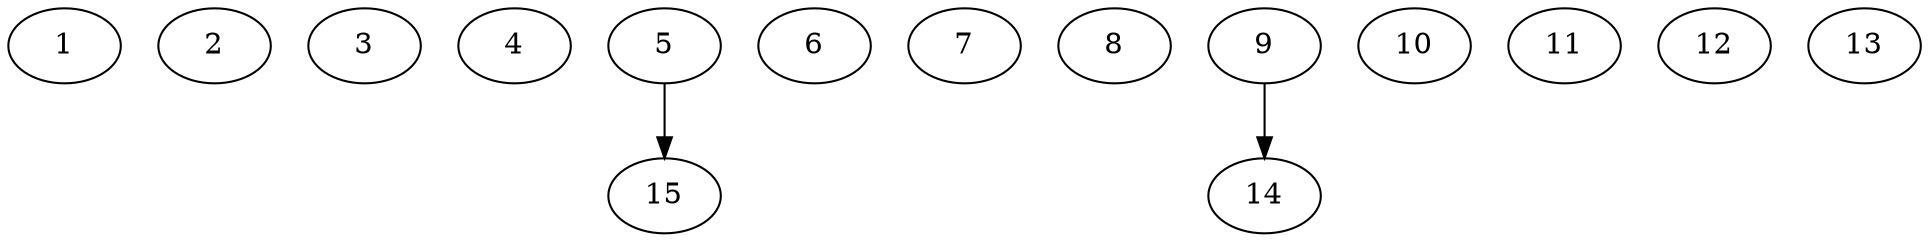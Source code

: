 // DAG automatically generated by daggen at Thu Oct  3 13:59:26 2019
// ./daggen --dot -n 15 --ccr 0.3 --fat 0.9 --regular 0.7 --density 0.7 --mindata 5242880 --maxdata 52428800 
digraph G {
  1 [size="111366827", alpha="0.00", expect_size="33410048"] 
  2 [size="140151467", alpha="0.15", expect_size="42045440"] 
  3 [size="56596480", alpha="0.03", expect_size="16978944"] 
  4 [size="123105280", alpha="0.19", expect_size="36931584"] 
  5 [size="121603413", alpha="0.09", expect_size="36481024"] 
  5 -> 15 [size ="36481024"]
  6 [size="66440533", alpha="0.20", expect_size="19932160"] 
  7 [size="170181973", alpha="0.03", expect_size="51054592"] 
  8 [size="61798400", alpha="0.15", expect_size="18539520"] 
  9 [size="113053013", alpha="0.01", expect_size="33915904"] 
  9 -> 14 [size ="33915904"]
  10 [size="161648640", alpha="0.18", expect_size="48494592"] 
  11 [size="70096213", alpha="0.15", expect_size="21028864"] 
  12 [size="70539947", alpha="0.04", expect_size="21161984"] 
  13 [size="33382400", alpha="0.04", expect_size="10014720"] 
  14 [size="58391893", alpha="0.18", expect_size="17517568"] 
  15 [size="48046080", alpha="0.02", expect_size="14413824"] 
}
